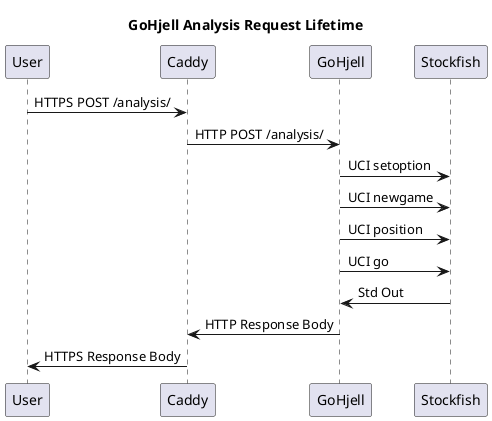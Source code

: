 @startuml
title GoHjell Analysis Request Lifetime

participant User
participant Caddy
participant GoHjell
participant Stockfish

User->Caddy: HTTPS POST /analysis/
Caddy->GoHjell: HTTP POST /analysis/
GoHjell->Stockfish: UCI setoption
GoHjell->Stockfish: UCI newgame
GoHjell->Stockfish: UCI position
GoHjell->Stockfish: UCI go
Stockfish->GoHjell: Std Out
GoHjell->Caddy: HTTP Response Body
Caddy->User: HTTPS Response Body

@enduml